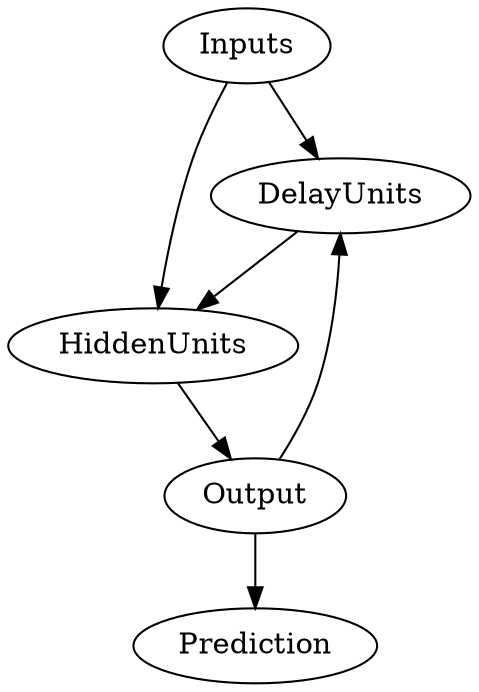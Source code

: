 digraph NARX {
 Inputs -> DelayUnits;
 Inputs -> HiddenUnits;
 DelayUnits -> HiddenUnits;
 HiddenUnits -> Output;
 Output -> DelayUnits;
 Output -> Prediction;
}
